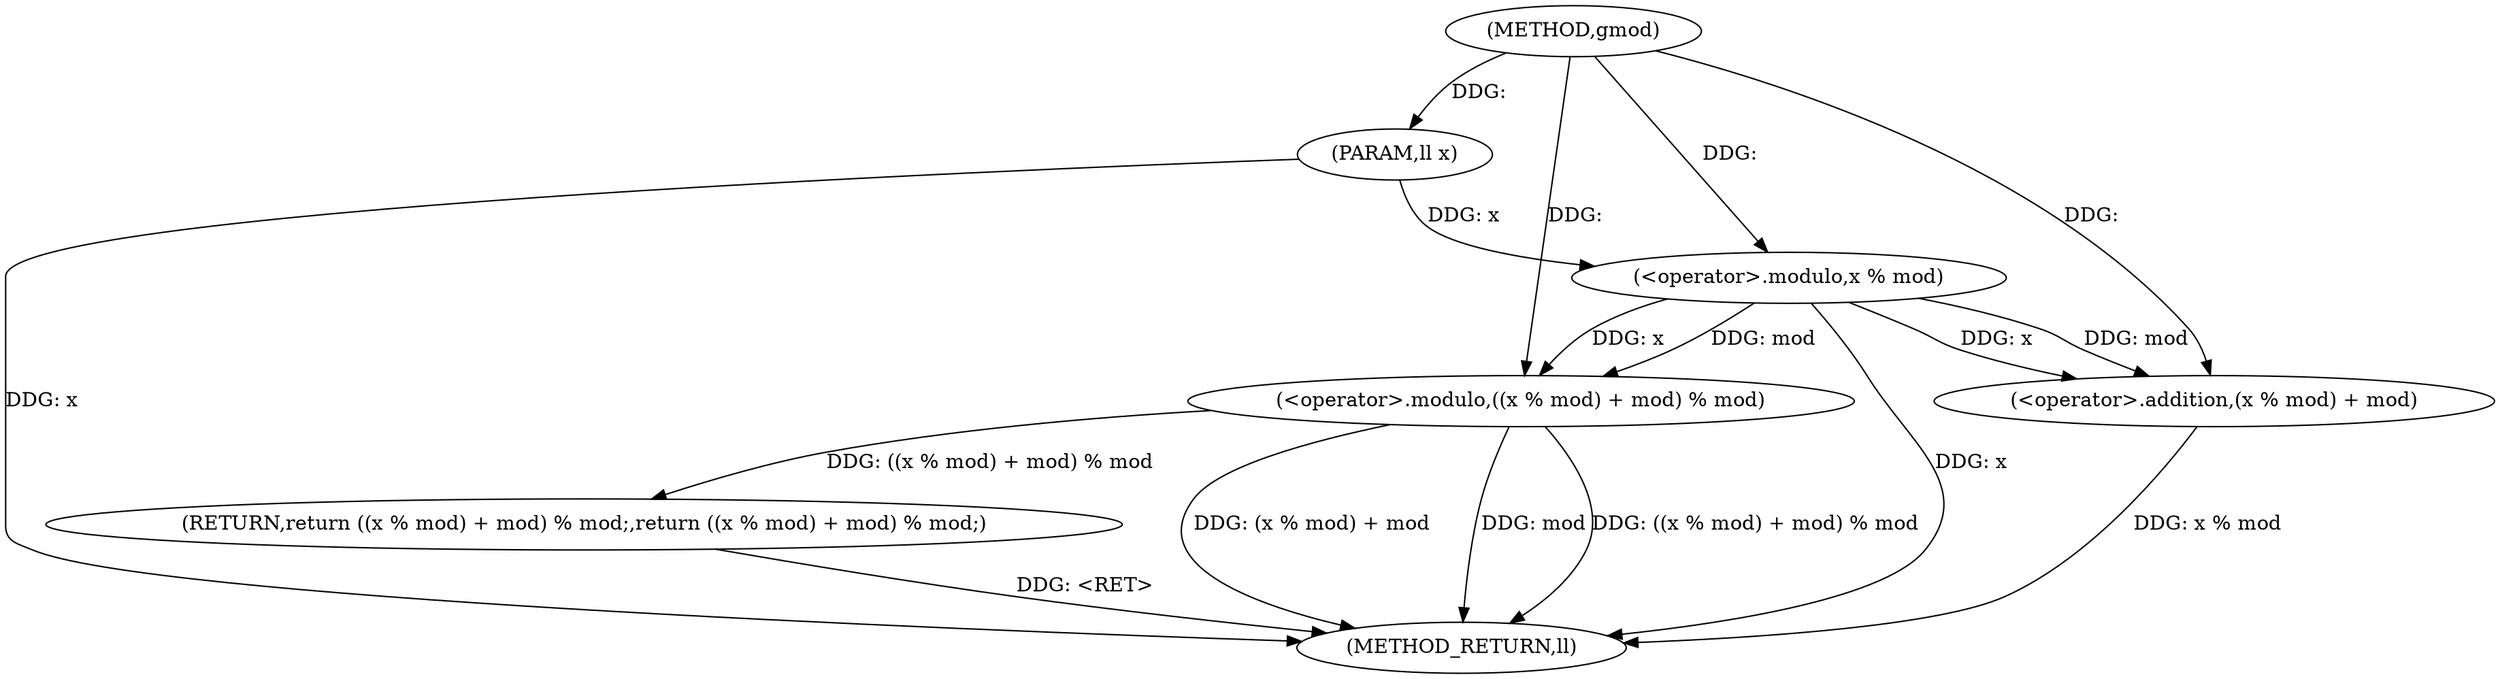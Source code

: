 digraph "gmod" {  
"1000253" [label = "(METHOD,gmod)" ]
"1000264" [label = "(METHOD_RETURN,ll)" ]
"1000254" [label = "(PARAM,ll x)" ]
"1000256" [label = "(RETURN,return ((x % mod) + mod) % mod;,return ((x % mod) + mod) % mod;)" ]
"1000257" [label = "(<operator>.modulo,((x % mod) + mod) % mod)" ]
"1000258" [label = "(<operator>.addition,(x % mod) + mod)" ]
"1000259" [label = "(<operator>.modulo,x % mod)" ]
  "1000256" -> "1000264"  [ label = "DDG: <RET>"] 
  "1000254" -> "1000264"  [ label = "DDG: x"] 
  "1000259" -> "1000264"  [ label = "DDG: x"] 
  "1000258" -> "1000264"  [ label = "DDG: x % mod"] 
  "1000257" -> "1000264"  [ label = "DDG: (x % mod) + mod"] 
  "1000257" -> "1000264"  [ label = "DDG: mod"] 
  "1000257" -> "1000264"  [ label = "DDG: ((x % mod) + mod) % mod"] 
  "1000253" -> "1000254"  [ label = "DDG: "] 
  "1000257" -> "1000256"  [ label = "DDG: ((x % mod) + mod) % mod"] 
  "1000259" -> "1000257"  [ label = "DDG: mod"] 
  "1000253" -> "1000257"  [ label = "DDG: "] 
  "1000259" -> "1000257"  [ label = "DDG: x"] 
  "1000259" -> "1000258"  [ label = "DDG: mod"] 
  "1000259" -> "1000258"  [ label = "DDG: x"] 
  "1000253" -> "1000258"  [ label = "DDG: "] 
  "1000254" -> "1000259"  [ label = "DDG: x"] 
  "1000253" -> "1000259"  [ label = "DDG: "] 
}
